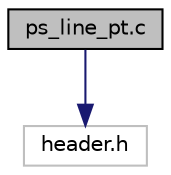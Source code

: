 digraph "ps_line_pt.c"
{
 // LATEX_PDF_SIZE
  edge [fontname="Helvetica",fontsize="10",labelfontname="Helvetica",labelfontsize="10"];
  node [fontname="Helvetica",fontsize="10",shape=record];
  Node1 [label="ps_line_pt.c",height=0.2,width=0.4,color="black", fillcolor="grey75", style="filled", fontcolor="black",tooltip="Documented computation of Poisson shot noise and tree-level line power spectrum in real and redshift-..."];
  Node1 -> Node2 [color="midnightblue",fontsize="10",style="solid",fontname="Helvetica"];
  Node2 [label="header.h",height=0.2,width=0.4,color="grey75", fillcolor="white", style="filled",tooltip=" "];
}
